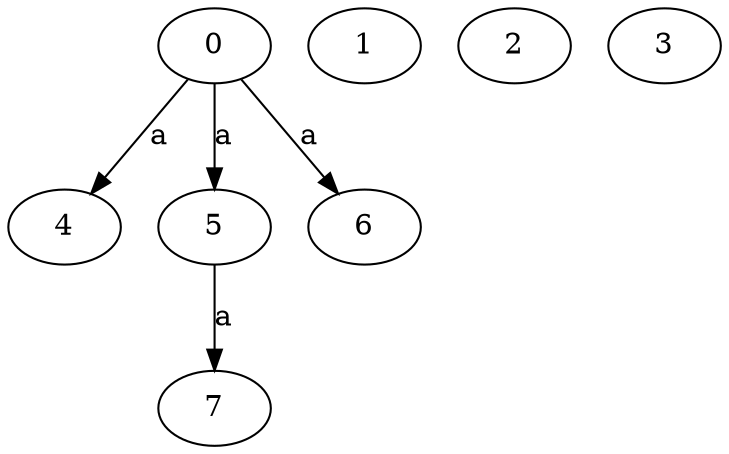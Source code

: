 strict digraph  {
0;
4;
1;
5;
6;
2;
7;
3;
0 -> 4  [label=a];
0 -> 5  [label=a];
0 -> 6  [label=a];
5 -> 7  [label=a];
}
